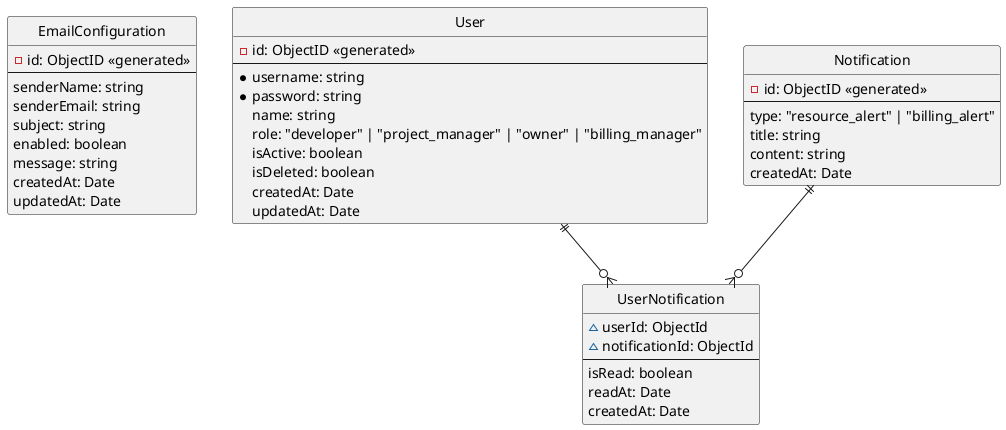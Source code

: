  @startuml Todo
hide circle
' skinparam linetype ortho


entity EmailConfiguration {
  -id: ObjectID <<generated>>
  --
  senderName: string
  senderEmail: string
  subject: string
  enabled: boolean
  message: string
  createdAt: Date
  updatedAt: Date
}


entity User {
  -id: ObjectID <<generated>>
  --
  *username: string
  *password: string
  name: string
  role: "developer" | "project_manager" | "owner" | "billing_manager"
  isActive: boolean
  isDeleted: boolean
  createdAt: Date
  updatedAt: Date
}

entity Notification {
  -id: ObjectID <<generated>>
  --
  type: "resource_alert" | "billing_alert"
  title: string
  content: string
  createdAt: Date
}

entity UserNotification {
  ~userId: ObjectId
  ~notificationId: ObjectId
  --
  isRead: boolean
  readAt: Date
  createdAt: Date
}

User ||--o{ UserNotification
Notification ||--o{ UserNotification
@enduml
